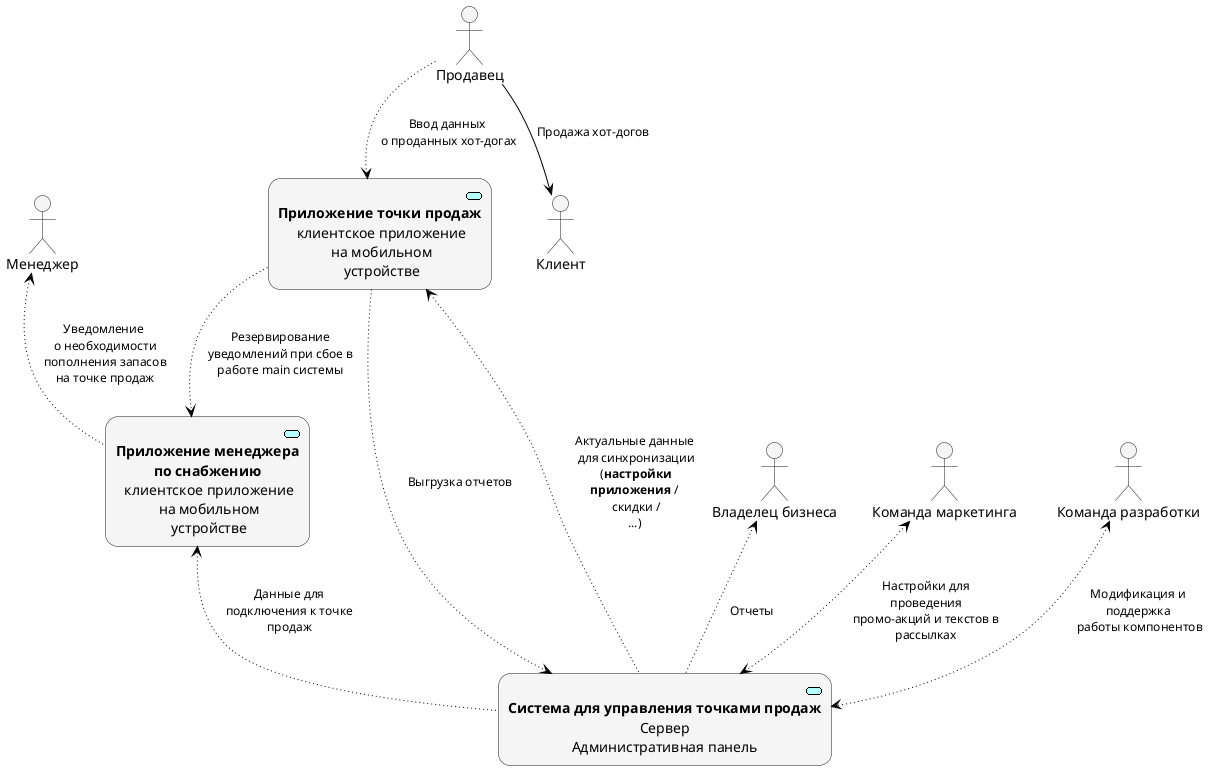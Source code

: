 @startuml
!include <archimate/Archimate>

archimate #whitesmoke "**Система для управления точками продаж** \nСервер\nАдминистративная панель" as system <<application-service>>
archimate #whitesmoke "**Приложение точки продаж** \n клиентское приложение \n на мобильном \n устройстве" as cashier_app <<application-service>>
archimate #whitesmoke "**Приложение менеджера** \n**по снабжению** \n клиентское приложение \n на мобильном \n устройстве" as manager_app <<application-service>>

actor "Продавец" as cashier #whitesmoke
actor "Менеджер" as manager #whitesmoke
actor "Клиент" as client #whitesmoke
actor "Владелец бизнеса" as business #whitesmoke
actor "Команда маркетинга" as marketing #whitesmoke
actor "Команда разработки" as devs #whitesmoke

' Cashier
Rel_Access_w(cashier, cashier_app, Ввод данных \n о проданных хот-догах)
Rel_Access_w(cashier_app, system, Выгрузка отчетов)
Rel_Access_r(cashier_app, system, Актуальные данные \n для синхронизации \n (**настройки приложения** /\n скидки /\n...))
Rel_Access_w(cashier_app, manager_app, Резервирование уведомлений при сбое в работе main системы)

Rel_Serving(cashier, client, Продажа хот-догов)

' Supply Manager
Rel_Access_r(manager_app, system, Данные для подключения к точке продаж)
Rel_Access_r(manager, manager_app, Уведомление \n о необходимости \n пополнения запасов \n на точке продаж)

' Business
Rel_Access_r(business, system, Отчеты)

' Marketing
Rel_Access_rw(marketing, system, "Настройки для проведения промо-акций и текстов в рассылках")

' Dev
Rel_Access_rw(devs, system, "Модификация и поддержка \n работы компонентов")

@enduml